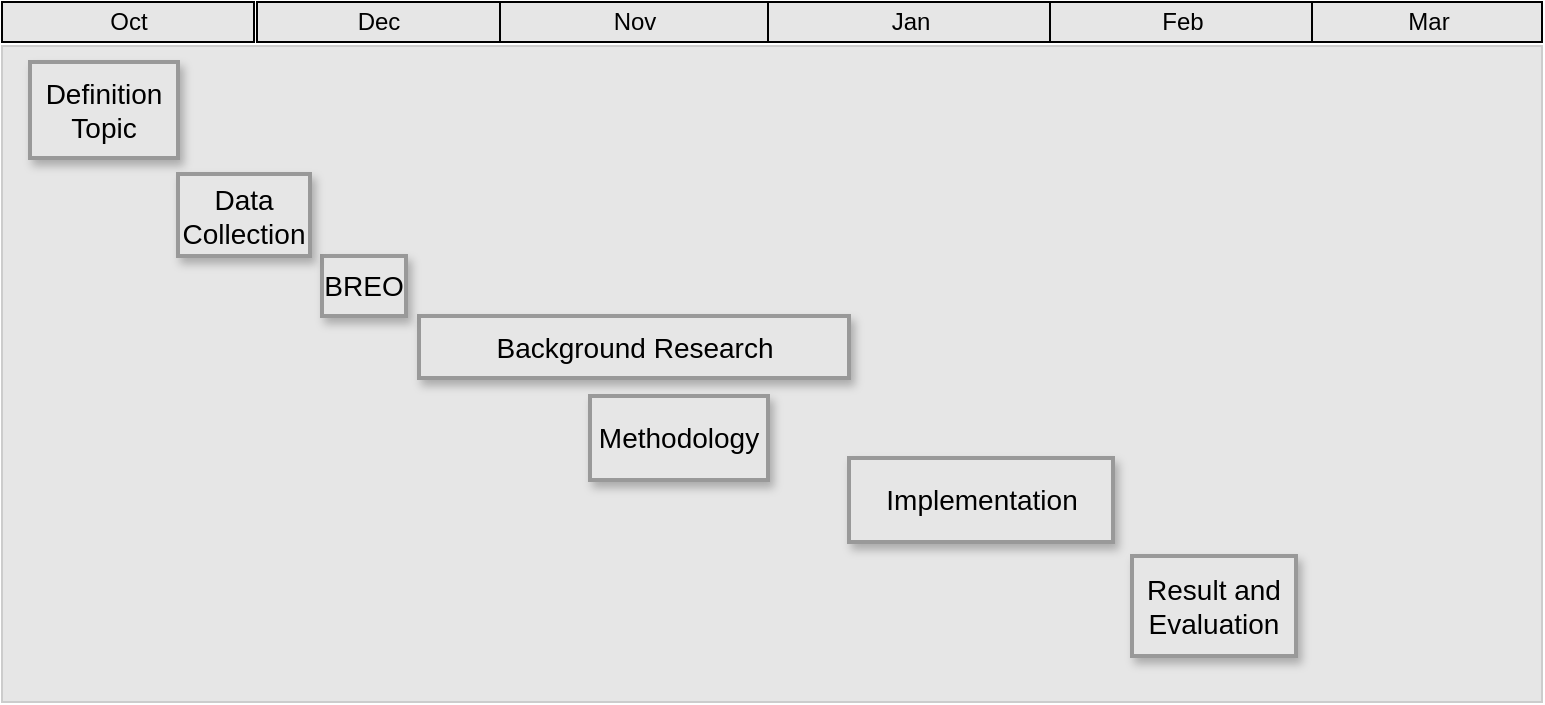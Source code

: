 <mxfile version="21.1.1" type="github">
  <diagram name="Page-1" id="fc2ac565-0d4e-3f0d-88b0-a54af1634ed7">
    <mxGraphModel dx="1241" dy="850" grid="0" gridSize="10" guides="1" tooltips="1" connect="0" arrows="1" fold="1" page="1" pageScale="1.5" pageWidth="1169" pageHeight="827" background="none" math="0" shadow="0">
      <root>
        <mxCell id="0" style=";html=1;" />
        <mxCell id="1" style=";html=1;" parent="0" />
        <mxCell id="fhs7iBM8C1StkUZ6OH_4-101" value="" style="align=left;strokeColor=#CCCCCC;html=1;fillColor=#E6E6E6;shadow=0;" vertex="1" parent="1">
          <mxGeometry x="342" y="254" width="770" height="328" as="geometry" />
        </mxCell>
        <mxCell id="fhs7iBM8C1StkUZ6OH_4-118" value="Jan" style="strokeWidth=1;fontStyle=0;html=1;fillColor=#E6E6E6;shadow=0;" vertex="1" parent="1">
          <mxGeometry x="724" y="232" width="143" height="20" as="geometry" />
        </mxCell>
        <mxCell id="fhs7iBM8C1StkUZ6OH_4-119" value="Feb" style="strokeWidth=1;fontStyle=0;html=1;fillColor=#E6E6E6;shadow=0;" vertex="1" parent="1">
          <mxGeometry x="866" y="232" width="131" height="20" as="geometry" />
        </mxCell>
        <mxCell id="fhs7iBM8C1StkUZ6OH_4-120" value="Mar" style="strokeWidth=1;fontStyle=0;html=1;fillColor=#E6E6E6;shadow=0;" vertex="1" parent="1">
          <mxGeometry x="997" y="232" width="115" height="20" as="geometry" />
        </mxCell>
        <mxCell id="fhs7iBM8C1StkUZ6OH_4-121" value="Oct" style="strokeWidth=1;fontStyle=0;html=1;fillColor=#E6E6E6;shadow=0;" vertex="1" parent="1">
          <mxGeometry x="342" y="232" width="126" height="20" as="geometry" />
        </mxCell>
        <mxCell id="fhs7iBM8C1StkUZ6OH_4-122" value="Nov" style="strokeWidth=1;fontStyle=0;html=1;fillColor=#E6E6E6;shadow=0;" vertex="1" parent="1">
          <mxGeometry x="591" y="232" width="134" height="20" as="geometry" />
        </mxCell>
        <mxCell id="fhs7iBM8C1StkUZ6OH_4-123" value="Dec" style="strokeWidth=1;fontStyle=0;html=1;fillColor=#E6E6E6;shadow=0;" vertex="1" parent="1">
          <mxGeometry x="469.5" y="232" width="121.5" height="20" as="geometry" />
        </mxCell>
        <mxCell id="fhs7iBM8C1StkUZ6OH_4-124" value="Definition &lt;br&gt;Topic" style="whiteSpace=wrap;html=1;strokeWidth=2;fillColor=#E6E6E6;gradientColor=none;fontSize=14;align=center;strokeColor=#999999;shadow=1;" vertex="1" parent="1">
          <mxGeometry x="356" y="262" width="74" height="48" as="geometry" />
        </mxCell>
        <mxCell id="fhs7iBM8C1StkUZ6OH_4-125" value="Background Research" style="whiteSpace=wrap;html=1;strokeWidth=2;fillColor=#E6E6E6;gradientColor=none;fontSize=14;align=center;strokeColor=#999999;shadow=1;" vertex="1" parent="1">
          <mxGeometry x="550.5" y="389" width="215" height="31" as="geometry" />
        </mxCell>
        <mxCell id="fhs7iBM8C1StkUZ6OH_4-126" value="Methodology" style="whiteSpace=wrap;html=1;strokeWidth=2;fillColor=#E6E6E6;gradientColor=none;fontSize=14;align=center;strokeColor=#999999;shadow=1;" vertex="1" parent="1">
          <mxGeometry x="636" y="429" width="89" height="42" as="geometry" />
        </mxCell>
        <mxCell id="fhs7iBM8C1StkUZ6OH_4-127" value="Implementation" style="whiteSpace=wrap;html=1;strokeWidth=2;fillColor=#E6E6E6;gradientColor=none;fontSize=14;align=center;strokeColor=#999999;shadow=1;" vertex="1" parent="1">
          <mxGeometry x="765.5" y="460" width="132" height="42" as="geometry" />
        </mxCell>
        <mxCell id="fhs7iBM8C1StkUZ6OH_4-128" value="Result and &lt;br&gt;Evaluation" style="whiteSpace=wrap;html=1;strokeWidth=2;fillColor=#E6E6E6;gradientColor=none;fontSize=14;align=center;strokeColor=#999999;shadow=1;" vertex="1" parent="1">
          <mxGeometry x="907" y="509" width="82" height="50" as="geometry" />
        </mxCell>
        <mxCell id="fhs7iBM8C1StkUZ6OH_4-129" value="BREO" style="whiteSpace=wrap;html=1;strokeWidth=2;fillColor=#E6E6E6;gradientColor=none;fontSize=14;align=center;strokeColor=#999999;shadow=1;" vertex="1" parent="1">
          <mxGeometry x="502" y="359" width="42" height="30" as="geometry" />
        </mxCell>
        <mxCell id="fhs7iBM8C1StkUZ6OH_4-130" value="Data &lt;br&gt;Collection" style="whiteSpace=wrap;html=1;strokeWidth=2;fillColor=#E6E6E6;gradientColor=none;fontSize=14;align=center;strokeColor=#999999;shadow=1;" vertex="1" parent="1">
          <mxGeometry x="430" y="318" width="66" height="41" as="geometry" />
        </mxCell>
      </root>
    </mxGraphModel>
  </diagram>
</mxfile>
